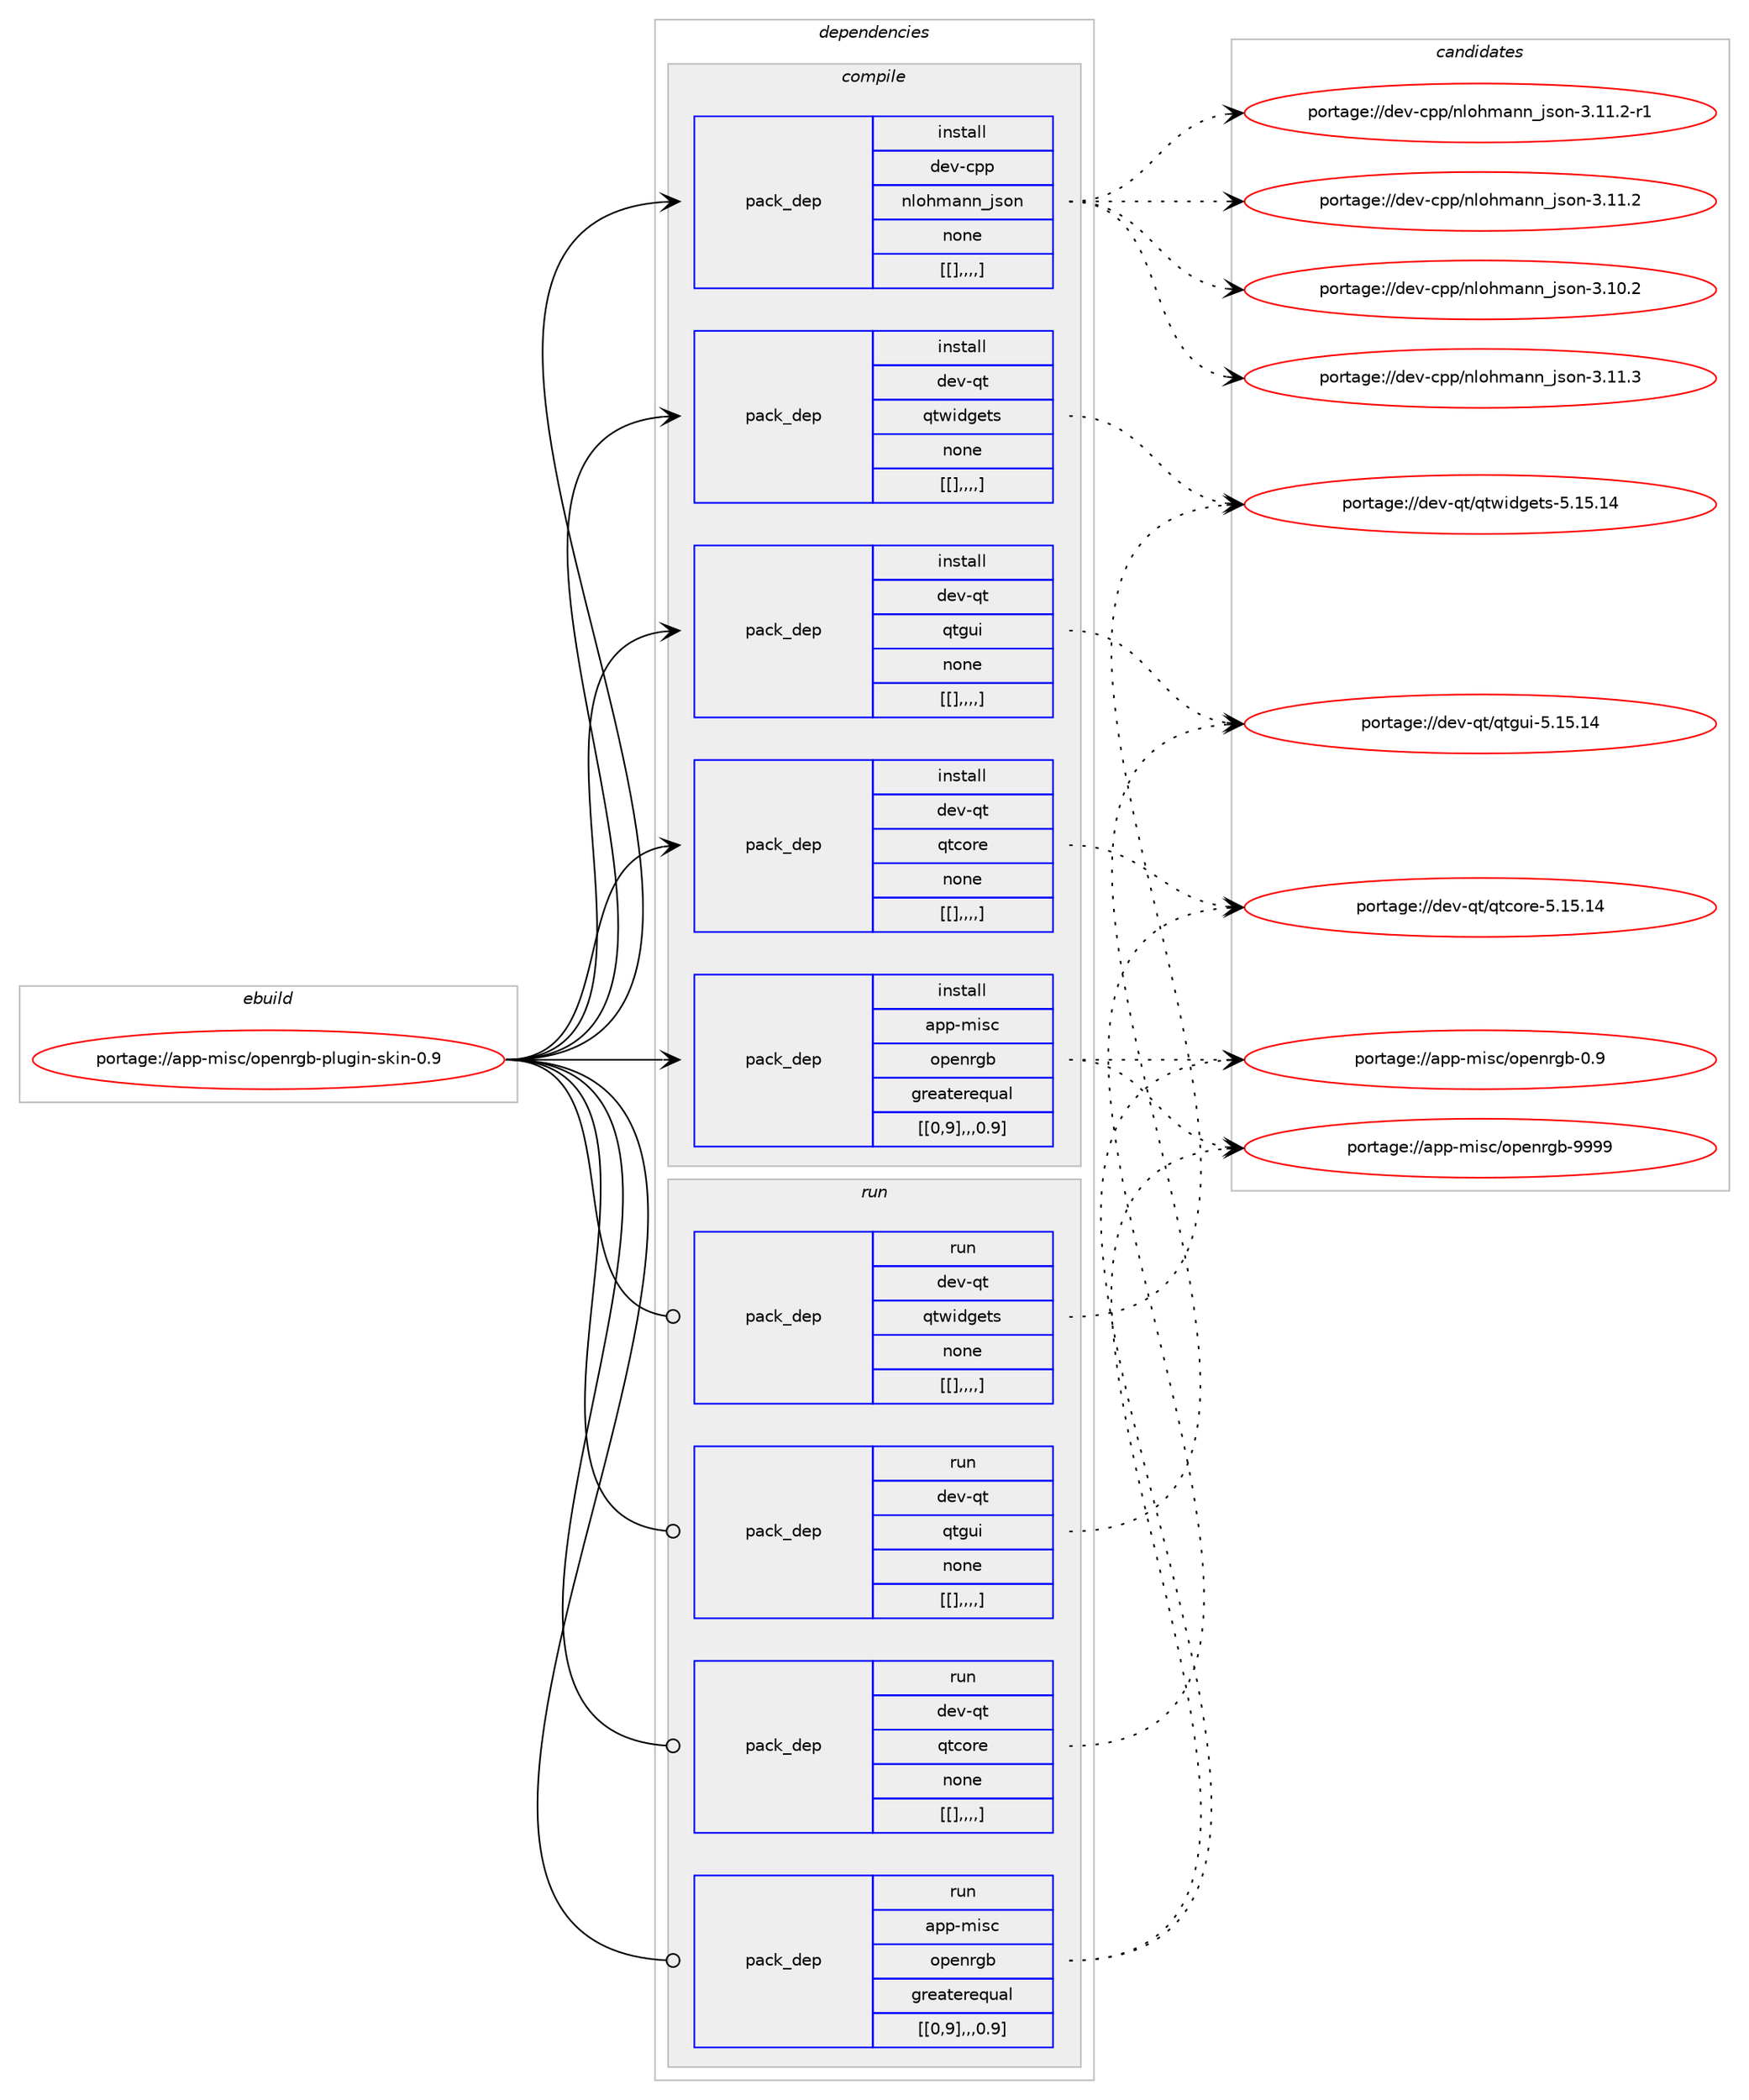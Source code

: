 digraph prolog {

# *************
# Graph options
# *************

newrank=true;
concentrate=true;
compound=true;
graph [rankdir=LR,fontname=Helvetica,fontsize=10,ranksep=1.5];#, ranksep=2.5, nodesep=0.2];
edge  [arrowhead=vee];
node  [fontname=Helvetica,fontsize=10];

# **********
# The ebuild
# **********

subgraph cluster_leftcol {
color=gray;
label=<<i>ebuild</i>>;
id [label="portage://app-misc/openrgb-plugin-skin-0.9", color=red, width=4, href="../app-misc/openrgb-plugin-skin-0.9.svg"];
}

# ****************
# The dependencies
# ****************

subgraph cluster_midcol {
color=gray;
label=<<i>dependencies</i>>;
subgraph cluster_compile {
fillcolor="#eeeeee";
style=filled;
label=<<i>compile</i>>;
subgraph pack30322 {
dependency43416 [label=<<TABLE BORDER="0" CELLBORDER="1" CELLSPACING="0" CELLPADDING="4" WIDTH="220"><TR><TD ROWSPAN="6" CELLPADDING="30">pack_dep</TD></TR><TR><TD WIDTH="110">install</TD></TR><TR><TD>app-misc</TD></TR><TR><TD>openrgb</TD></TR><TR><TD>greaterequal</TD></TR><TR><TD>[[0,9],,,0.9]</TD></TR></TABLE>>, shape=none, color=blue];
}
id:e -> dependency43416:w [weight=20,style="solid",arrowhead="vee"];
subgraph pack30323 {
dependency43417 [label=<<TABLE BORDER="0" CELLBORDER="1" CELLSPACING="0" CELLPADDING="4" WIDTH="220"><TR><TD ROWSPAN="6" CELLPADDING="30">pack_dep</TD></TR><TR><TD WIDTH="110">install</TD></TR><TR><TD>dev-cpp</TD></TR><TR><TD>nlohmann_json</TD></TR><TR><TD>none</TD></TR><TR><TD>[[],,,,]</TD></TR></TABLE>>, shape=none, color=blue];
}
id:e -> dependency43417:w [weight=20,style="solid",arrowhead="vee"];
subgraph pack30324 {
dependency43418 [label=<<TABLE BORDER="0" CELLBORDER="1" CELLSPACING="0" CELLPADDING="4" WIDTH="220"><TR><TD ROWSPAN="6" CELLPADDING="30">pack_dep</TD></TR><TR><TD WIDTH="110">install</TD></TR><TR><TD>dev-qt</TD></TR><TR><TD>qtcore</TD></TR><TR><TD>none</TD></TR><TR><TD>[[],,,,]</TD></TR></TABLE>>, shape=none, color=blue];
}
id:e -> dependency43418:w [weight=20,style="solid",arrowhead="vee"];
subgraph pack30325 {
dependency43419 [label=<<TABLE BORDER="0" CELLBORDER="1" CELLSPACING="0" CELLPADDING="4" WIDTH="220"><TR><TD ROWSPAN="6" CELLPADDING="30">pack_dep</TD></TR><TR><TD WIDTH="110">install</TD></TR><TR><TD>dev-qt</TD></TR><TR><TD>qtgui</TD></TR><TR><TD>none</TD></TR><TR><TD>[[],,,,]</TD></TR></TABLE>>, shape=none, color=blue];
}
id:e -> dependency43419:w [weight=20,style="solid",arrowhead="vee"];
subgraph pack30326 {
dependency43420 [label=<<TABLE BORDER="0" CELLBORDER="1" CELLSPACING="0" CELLPADDING="4" WIDTH="220"><TR><TD ROWSPAN="6" CELLPADDING="30">pack_dep</TD></TR><TR><TD WIDTH="110">install</TD></TR><TR><TD>dev-qt</TD></TR><TR><TD>qtwidgets</TD></TR><TR><TD>none</TD></TR><TR><TD>[[],,,,]</TD></TR></TABLE>>, shape=none, color=blue];
}
id:e -> dependency43420:w [weight=20,style="solid",arrowhead="vee"];
}
subgraph cluster_compileandrun {
fillcolor="#eeeeee";
style=filled;
label=<<i>compile and run</i>>;
}
subgraph cluster_run {
fillcolor="#eeeeee";
style=filled;
label=<<i>run</i>>;
subgraph pack30327 {
dependency43421 [label=<<TABLE BORDER="0" CELLBORDER="1" CELLSPACING="0" CELLPADDING="4" WIDTH="220"><TR><TD ROWSPAN="6" CELLPADDING="30">pack_dep</TD></TR><TR><TD WIDTH="110">run</TD></TR><TR><TD>app-misc</TD></TR><TR><TD>openrgb</TD></TR><TR><TD>greaterequal</TD></TR><TR><TD>[[0,9],,,0.9]</TD></TR></TABLE>>, shape=none, color=blue];
}
id:e -> dependency43421:w [weight=20,style="solid",arrowhead="odot"];
subgraph pack30328 {
dependency43422 [label=<<TABLE BORDER="0" CELLBORDER="1" CELLSPACING="0" CELLPADDING="4" WIDTH="220"><TR><TD ROWSPAN="6" CELLPADDING="30">pack_dep</TD></TR><TR><TD WIDTH="110">run</TD></TR><TR><TD>dev-qt</TD></TR><TR><TD>qtcore</TD></TR><TR><TD>none</TD></TR><TR><TD>[[],,,,]</TD></TR></TABLE>>, shape=none, color=blue];
}
id:e -> dependency43422:w [weight=20,style="solid",arrowhead="odot"];
subgraph pack30329 {
dependency43423 [label=<<TABLE BORDER="0" CELLBORDER="1" CELLSPACING="0" CELLPADDING="4" WIDTH="220"><TR><TD ROWSPAN="6" CELLPADDING="30">pack_dep</TD></TR><TR><TD WIDTH="110">run</TD></TR><TR><TD>dev-qt</TD></TR><TR><TD>qtgui</TD></TR><TR><TD>none</TD></TR><TR><TD>[[],,,,]</TD></TR></TABLE>>, shape=none, color=blue];
}
id:e -> dependency43423:w [weight=20,style="solid",arrowhead="odot"];
subgraph pack30330 {
dependency43424 [label=<<TABLE BORDER="0" CELLBORDER="1" CELLSPACING="0" CELLPADDING="4" WIDTH="220"><TR><TD ROWSPAN="6" CELLPADDING="30">pack_dep</TD></TR><TR><TD WIDTH="110">run</TD></TR><TR><TD>dev-qt</TD></TR><TR><TD>qtwidgets</TD></TR><TR><TD>none</TD></TR><TR><TD>[[],,,,]</TD></TR></TABLE>>, shape=none, color=blue];
}
id:e -> dependency43424:w [weight=20,style="solid",arrowhead="odot"];
}
}

# **************
# The candidates
# **************

subgraph cluster_choices {
rank=same;
color=gray;
label=<<i>candidates</i>>;

subgraph choice30322 {
color=black;
nodesep=1;
choice97112112451091051159947111112101110114103984557575757 [label="portage://app-misc/openrgb-9999", color=red, width=4,href="../app-misc/openrgb-9999.svg"];
choice971121124510910511599471111121011101141039845484657 [label="portage://app-misc/openrgb-0.9", color=red, width=4,href="../app-misc/openrgb-0.9.svg"];
dependency43416:e -> choice97112112451091051159947111112101110114103984557575757:w [style=dotted,weight="100"];
dependency43416:e -> choice971121124510910511599471111121011101141039845484657:w [style=dotted,weight="100"];
}
subgraph choice30323 {
color=black;
nodesep=1;
choice100101118459911211247110108111104109971101109510611511111045514649494651 [label="portage://dev-cpp/nlohmann_json-3.11.3", color=red, width=4,href="../dev-cpp/nlohmann_json-3.11.3.svg"];
choice1001011184599112112471101081111041099711011095106115111110455146494946504511449 [label="portage://dev-cpp/nlohmann_json-3.11.2-r1", color=red, width=4,href="../dev-cpp/nlohmann_json-3.11.2-r1.svg"];
choice100101118459911211247110108111104109971101109510611511111045514649494650 [label="portage://dev-cpp/nlohmann_json-3.11.2", color=red, width=4,href="../dev-cpp/nlohmann_json-3.11.2.svg"];
choice100101118459911211247110108111104109971101109510611511111045514649484650 [label="portage://dev-cpp/nlohmann_json-3.10.2", color=red, width=4,href="../dev-cpp/nlohmann_json-3.10.2.svg"];
dependency43417:e -> choice100101118459911211247110108111104109971101109510611511111045514649494651:w [style=dotted,weight="100"];
dependency43417:e -> choice1001011184599112112471101081111041099711011095106115111110455146494946504511449:w [style=dotted,weight="100"];
dependency43417:e -> choice100101118459911211247110108111104109971101109510611511111045514649494650:w [style=dotted,weight="100"];
dependency43417:e -> choice100101118459911211247110108111104109971101109510611511111045514649484650:w [style=dotted,weight="100"];
}
subgraph choice30324 {
color=black;
nodesep=1;
choice1001011184511311647113116991111141014553464953464952 [label="portage://dev-qt/qtcore-5.15.14", color=red, width=4,href="../dev-qt/qtcore-5.15.14.svg"];
dependency43418:e -> choice1001011184511311647113116991111141014553464953464952:w [style=dotted,weight="100"];
}
subgraph choice30325 {
color=black;
nodesep=1;
choice10010111845113116471131161031171054553464953464952 [label="portage://dev-qt/qtgui-5.15.14", color=red, width=4,href="../dev-qt/qtgui-5.15.14.svg"];
dependency43419:e -> choice10010111845113116471131161031171054553464953464952:w [style=dotted,weight="100"];
}
subgraph choice30326 {
color=black;
nodesep=1;
choice10010111845113116471131161191051001031011161154553464953464952 [label="portage://dev-qt/qtwidgets-5.15.14", color=red, width=4,href="../dev-qt/qtwidgets-5.15.14.svg"];
dependency43420:e -> choice10010111845113116471131161191051001031011161154553464953464952:w [style=dotted,weight="100"];
}
subgraph choice30327 {
color=black;
nodesep=1;
choice97112112451091051159947111112101110114103984557575757 [label="portage://app-misc/openrgb-9999", color=red, width=4,href="../app-misc/openrgb-9999.svg"];
choice971121124510910511599471111121011101141039845484657 [label="portage://app-misc/openrgb-0.9", color=red, width=4,href="../app-misc/openrgb-0.9.svg"];
dependency43421:e -> choice97112112451091051159947111112101110114103984557575757:w [style=dotted,weight="100"];
dependency43421:e -> choice971121124510910511599471111121011101141039845484657:w [style=dotted,weight="100"];
}
subgraph choice30328 {
color=black;
nodesep=1;
choice1001011184511311647113116991111141014553464953464952 [label="portage://dev-qt/qtcore-5.15.14", color=red, width=4,href="../dev-qt/qtcore-5.15.14.svg"];
dependency43422:e -> choice1001011184511311647113116991111141014553464953464952:w [style=dotted,weight="100"];
}
subgraph choice30329 {
color=black;
nodesep=1;
choice10010111845113116471131161031171054553464953464952 [label="portage://dev-qt/qtgui-5.15.14", color=red, width=4,href="../dev-qt/qtgui-5.15.14.svg"];
dependency43423:e -> choice10010111845113116471131161031171054553464953464952:w [style=dotted,weight="100"];
}
subgraph choice30330 {
color=black;
nodesep=1;
choice10010111845113116471131161191051001031011161154553464953464952 [label="portage://dev-qt/qtwidgets-5.15.14", color=red, width=4,href="../dev-qt/qtwidgets-5.15.14.svg"];
dependency43424:e -> choice10010111845113116471131161191051001031011161154553464953464952:w [style=dotted,weight="100"];
}
}

}
